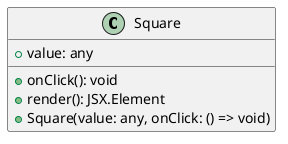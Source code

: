 
@startuml
class Square {
  +value: any
  +onClick(): void
  +render(): JSX.Element
}

Square : +Square(value: any, onClick: () => void)
@enduml
